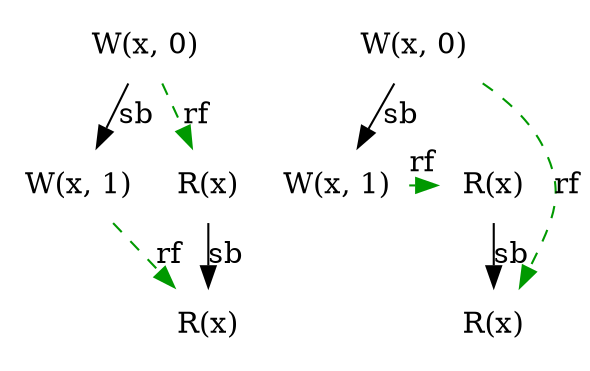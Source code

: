 digraph exg01 {
    node [ shape = none ]
    graph [ ranksep = 0, nodesep = 0 ]
    
    w0 [label = "W(x, 0)"]
    w1 [label = "W(x, 1)"]
    w0 -> w1 [label = "sb"]
    r1 [label = "R(x)"]
    w0 -> r1 [label = "rf", style = dashed, color = "#009900"]
    r2 [label = "R(x)"]
    r1 -> r2 [label = "sb"]
    w1 -> r2 [label = "rf", style = dashed, color = "#009900", constraint = false]

    w0_ [label = "W(x, 0)"]
    w1_ [label = "W(x, 1)"]
    w0_ -> w1_ [label = "sb"]
    r1_ [label = "R(x)"]
    w0_ -> r1_ [style = invis]
    w1_ -> r1_ [label = "rf", style = dashed, color = "#009900", constraint = false]
    r2_ [label = "R(x)"]
    r1_ -> r2_ [label = "sb"]
    w0_ -> r2_ [label = "rf", style = dashed, color = "#009900", constraint = false]
}
// vim: nospell

